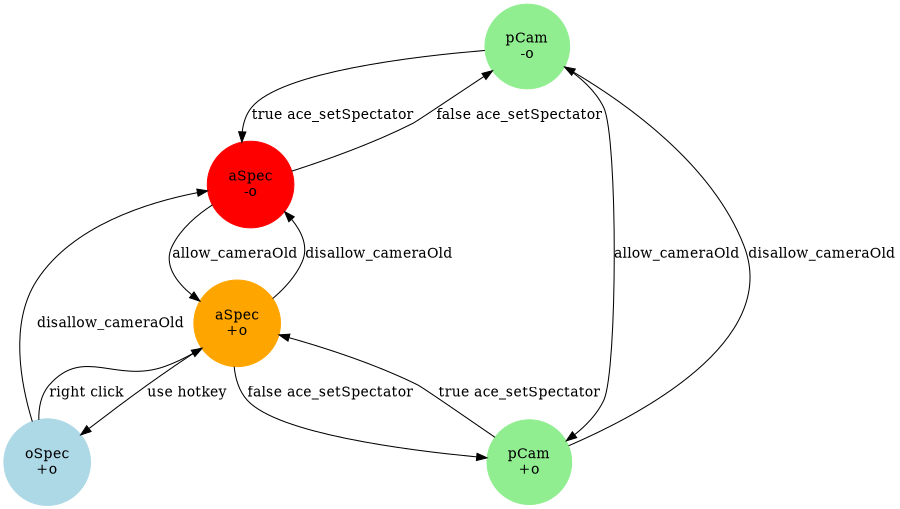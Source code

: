 digraph finite_state_machine {
	size="6"
	node [
		shape = circle,
		color = yellow,
		style = filled
	];
	"pCam\n-o" [ color = lightgreen ]; "aSpec\n-o" [ color = red ];
	"pCam\n+o" [ color = lightgreen ];
	"oSpec\n+o" [ color = lightblue ];
	
	"aSpec\n+o" [ color = orange ];
	
	
	"pCam\n-o" -> "aSpec\n-o" [ label = "true ace_setSpectator" ];
	"pCam\n-o" -> "pCam\n+o" [ label = "allow_cameraOld" ];
	
	"pCam\n+o" -> "aSpec\n+o" [ label = "true ace_setSpectator" ];
	"pCam\n+o" -> "pCam\n-o" [ label = "disallow_cameraOld" ];
	
	"aSpec\n+o" -> "oSpec\n+o" [ label = "use hotkey" ];
	"aSpec\n+o" -> "aSpec\n-o" [ label = "disallow_cameraOld" ];
	"aSpec\n+o" -> "pCam\n+o" [ label = "false ace_setSpectator" ];
	
	"aSpec\n-o" -> "aSpec\n+o" [ label = "allow_cameraOld" ];
	"aSpec\n-o" -> "pCam\n-o" [ label = "false ace_setSpectator" ];
	
	"oSpec\n+o" -> "aSpec\n-o" [ label = "disallow_cameraOld" ];
	"oSpec\n+o" -> "aSpec\n+o" [ label = "right click" ];	
}
